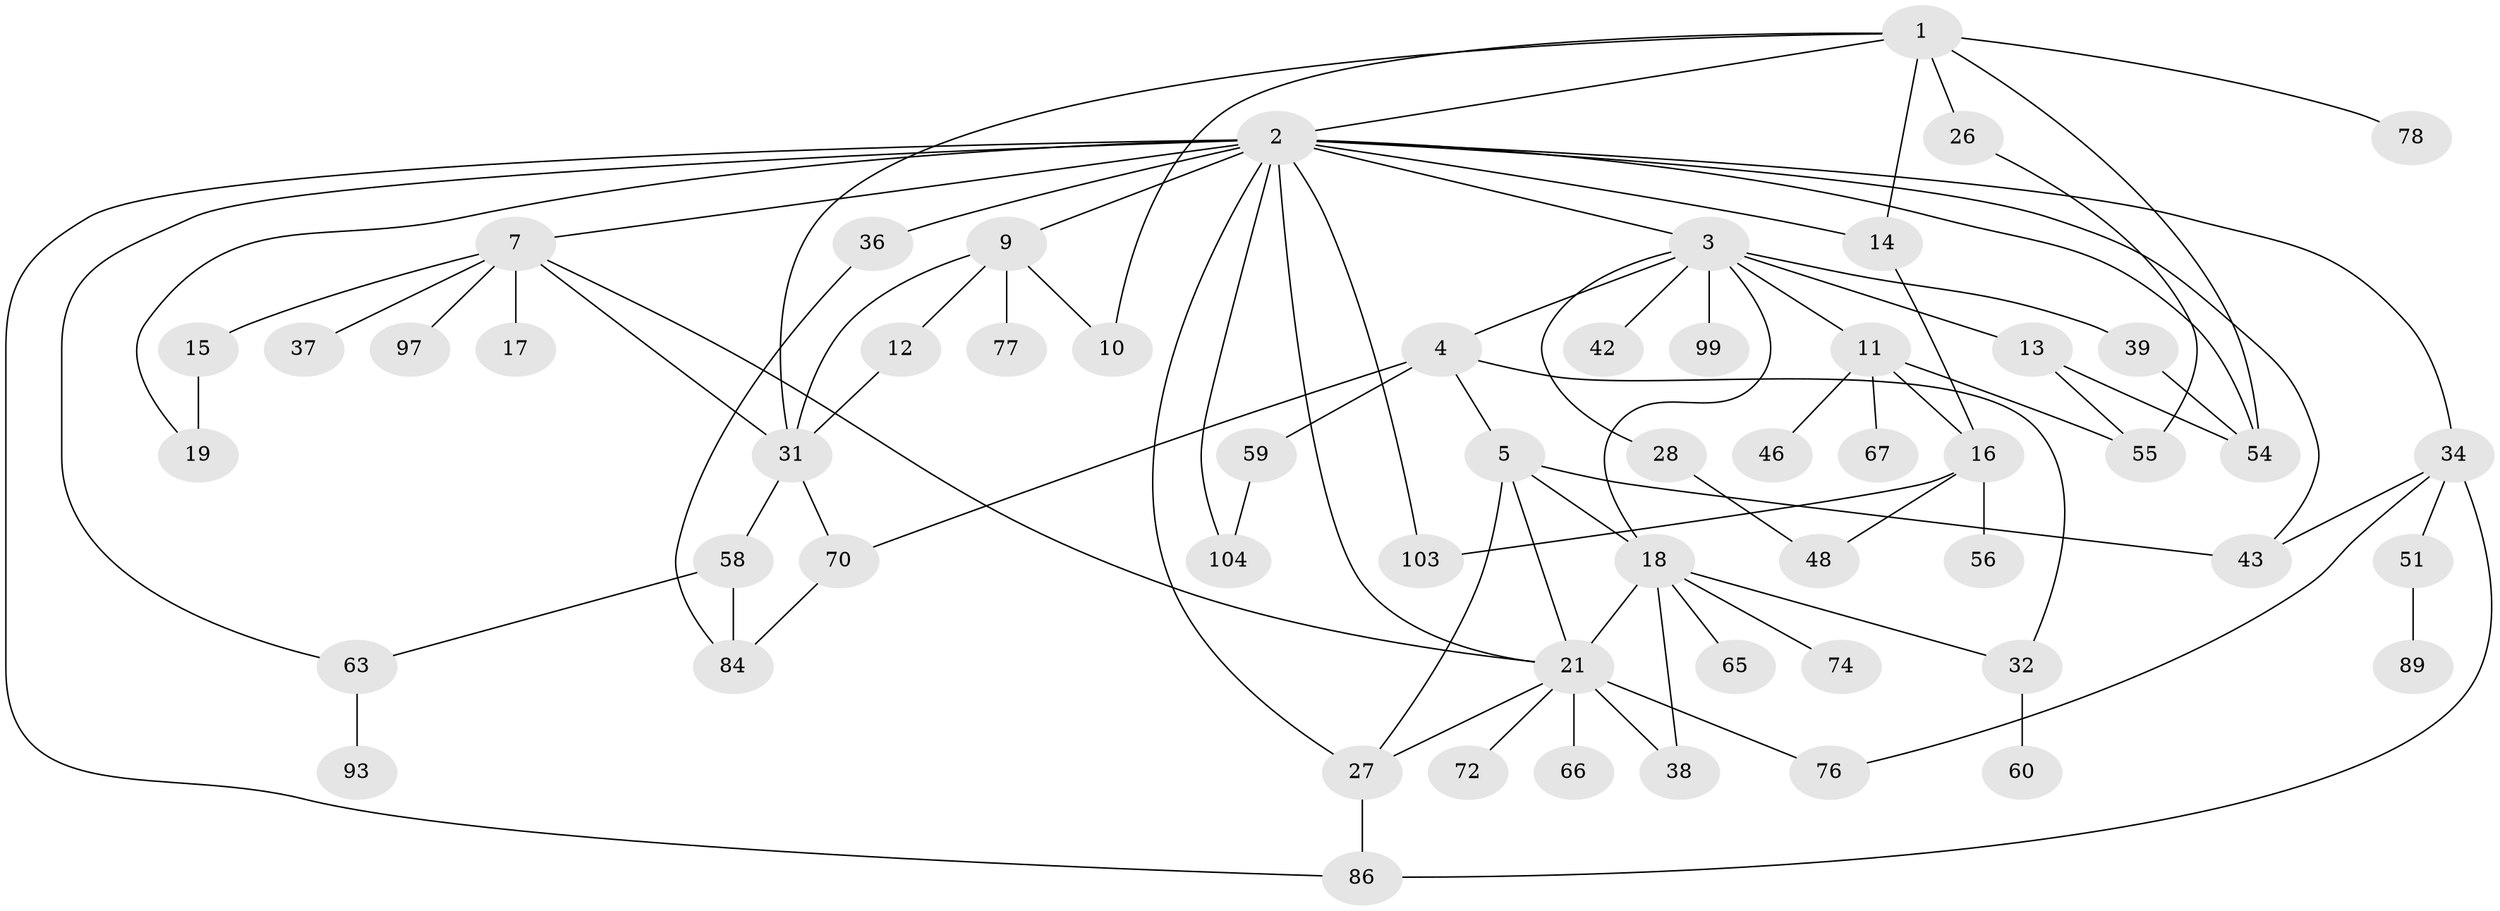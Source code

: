 // original degree distribution, {7: 0.03508771929824561, 6: 0.017543859649122806, 5: 0.07017543859649122, 8: 0.008771929824561403, 4: 0.05263157894736842, 2: 0.34210526315789475, 3: 0.21929824561403508, 1: 0.2543859649122807}
// Generated by graph-tools (version 1.1) at 2025/13/03/09/25 04:13:39]
// undirected, 57 vertices, 88 edges
graph export_dot {
graph [start="1"]
  node [color=gray90,style=filled];
  1 [super="+30"];
  2 [super="+6+92"];
  3 [super="+22"];
  4;
  5 [super="+23"];
  7;
  9;
  10;
  11;
  12;
  13 [super="+52+25"];
  14 [super="+102+40"];
  15;
  16 [super="+20"];
  17;
  18 [super="+29"];
  19 [super="+44+79"];
  21 [super="+24"];
  26 [super="+80"];
  27 [super="+71+98"];
  28;
  31 [super="+68+47+57"];
  32 [super="+41+35"];
  34 [super="+62+64+50"];
  36;
  37;
  38 [super="+53"];
  39 [super="+61"];
  42 [super="+73+95"];
  43 [super="+85"];
  46 [super="+101+81"];
  48;
  51 [super="+107"];
  54;
  55 [super="+88"];
  56;
  58 [super="+114"];
  59;
  60;
  63;
  65 [super="+69"];
  66 [super="+82"];
  67;
  70 [super="+108"];
  72 [super="+106"];
  74;
  76 [super="+87"];
  77;
  78;
  84 [super="+91"];
  86 [super="+109+111"];
  89;
  93;
  97 [super="+113"];
  99;
  103;
  104;
  1 -- 2;
  1 -- 10;
  1 -- 26 [weight=2];
  1 -- 54;
  1 -- 78;
  1 -- 31;
  1 -- 14;
  2 -- 3;
  2 -- 34;
  2 -- 103;
  2 -- 54;
  2 -- 36;
  2 -- 7;
  2 -- 104;
  2 -- 9;
  2 -- 43;
  2 -- 14;
  2 -- 21;
  2 -- 27;
  2 -- 63;
  2 -- 19;
  2 -- 86;
  3 -- 4;
  3 -- 11;
  3 -- 13;
  3 -- 42;
  3 -- 18;
  3 -- 99;
  3 -- 39;
  3 -- 28;
  4 -- 5;
  4 -- 32;
  4 -- 59;
  4 -- 70;
  5 -- 18;
  5 -- 21;
  5 -- 43;
  5 -- 27;
  7 -- 15;
  7 -- 17;
  7 -- 21;
  7 -- 31;
  7 -- 37;
  7 -- 97;
  9 -- 12;
  9 -- 77;
  9 -- 10;
  9 -- 31;
  11 -- 16;
  11 -- 46;
  11 -- 55;
  11 -- 67;
  12 -- 31;
  13 -- 54;
  13 -- 55;
  14 -- 16;
  15 -- 19 [weight=2];
  16 -- 48;
  16 -- 103;
  16 -- 56;
  18 -- 65;
  18 -- 74;
  18 -- 32;
  18 -- 21;
  18 -- 38;
  21 -- 66;
  21 -- 38;
  21 -- 72;
  21 -- 76;
  21 -- 27;
  26 -- 55;
  27 -- 86;
  28 -- 48;
  31 -- 58;
  31 -- 70;
  32 -- 60;
  34 -- 51;
  34 -- 76;
  34 -- 43;
  34 -- 86;
  36 -- 84;
  39 -- 54;
  51 -- 89;
  58 -- 63;
  58 -- 84;
  59 -- 104;
  63 -- 93;
  70 -- 84;
}
